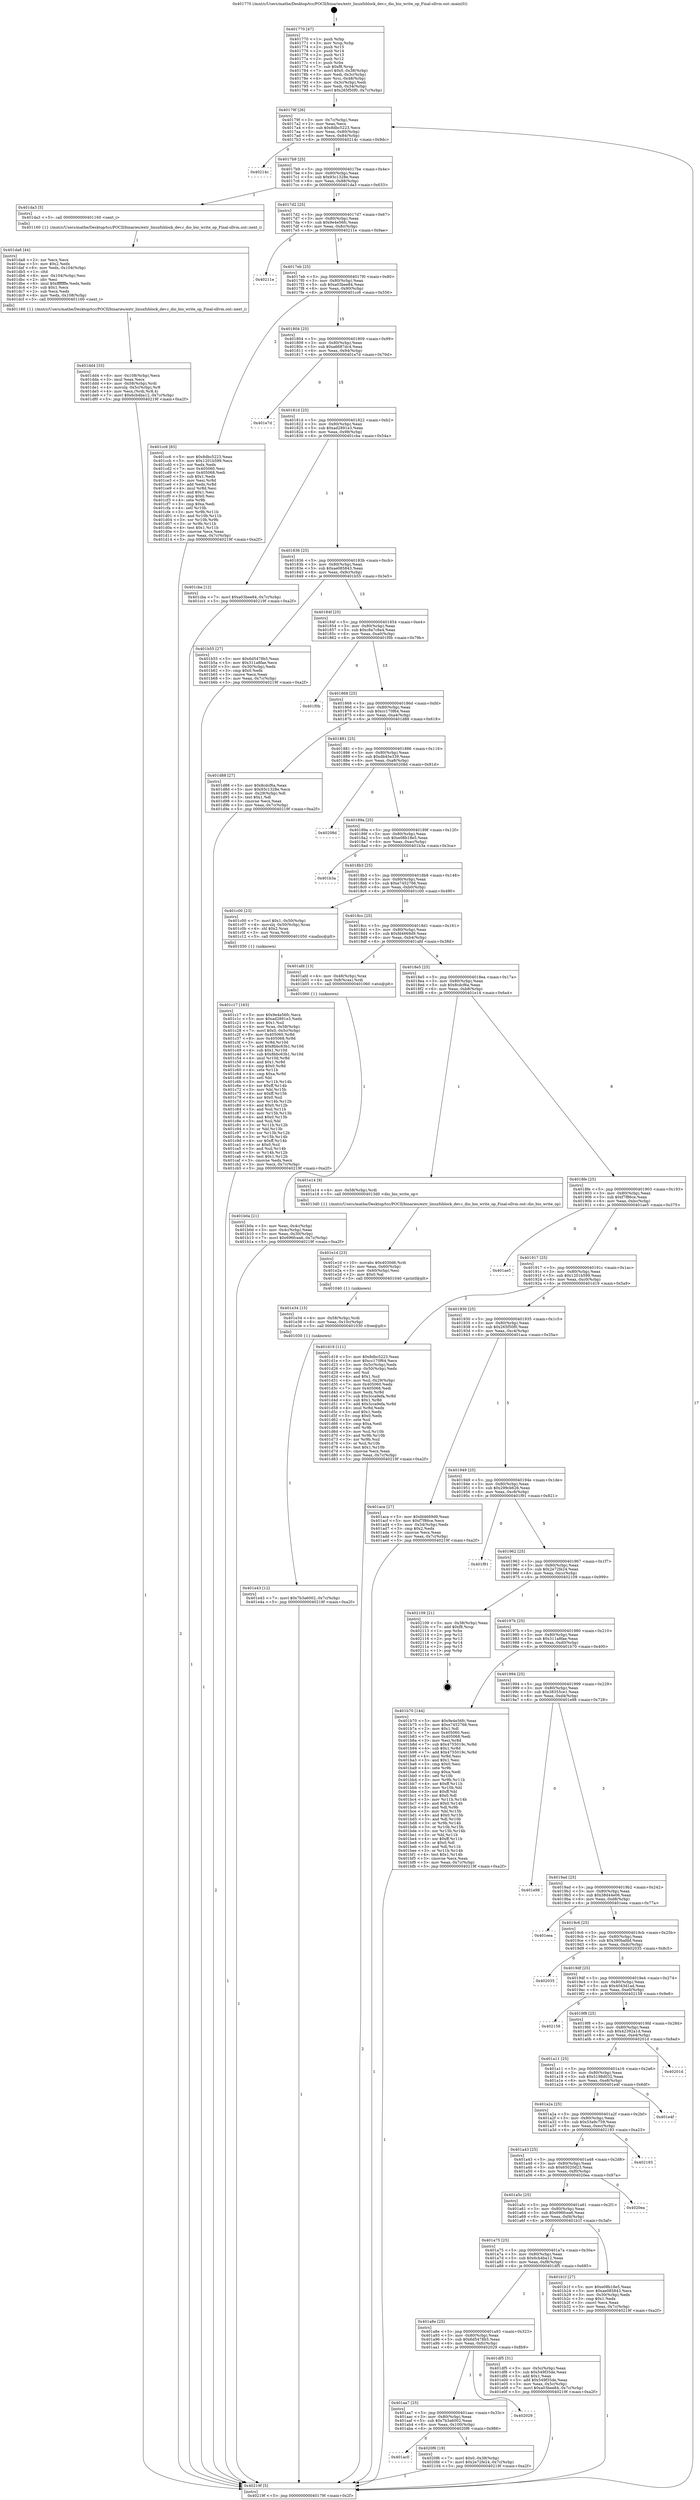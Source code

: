 digraph "0x401770" {
  label = "0x401770 (/mnt/c/Users/mathe/Desktop/tcc/POCII/binaries/extr_linuxfsblock_dev.c_dio_bio_write_op_Final-ollvm.out::main(0))"
  labelloc = "t"
  node[shape=record]

  Entry [label="",width=0.3,height=0.3,shape=circle,fillcolor=black,style=filled]
  "0x40179f" [label="{
     0x40179f [26]\l
     | [instrs]\l
     &nbsp;&nbsp;0x40179f \<+3\>: mov -0x7c(%rbp),%eax\l
     &nbsp;&nbsp;0x4017a2 \<+2\>: mov %eax,%ecx\l
     &nbsp;&nbsp;0x4017a4 \<+6\>: sub $0x8dbc5223,%ecx\l
     &nbsp;&nbsp;0x4017aa \<+3\>: mov %eax,-0x80(%rbp)\l
     &nbsp;&nbsp;0x4017ad \<+6\>: mov %ecx,-0x84(%rbp)\l
     &nbsp;&nbsp;0x4017b3 \<+6\>: je 000000000040214c \<main+0x9dc\>\l
  }"]
  "0x40214c" [label="{
     0x40214c\l
  }", style=dashed]
  "0x4017b9" [label="{
     0x4017b9 [25]\l
     | [instrs]\l
     &nbsp;&nbsp;0x4017b9 \<+5\>: jmp 00000000004017be \<main+0x4e\>\l
     &nbsp;&nbsp;0x4017be \<+3\>: mov -0x80(%rbp),%eax\l
     &nbsp;&nbsp;0x4017c1 \<+5\>: sub $0x93c1328e,%eax\l
     &nbsp;&nbsp;0x4017c6 \<+6\>: mov %eax,-0x88(%rbp)\l
     &nbsp;&nbsp;0x4017cc \<+6\>: je 0000000000401da3 \<main+0x633\>\l
  }"]
  Exit [label="",width=0.3,height=0.3,shape=circle,fillcolor=black,style=filled,peripheries=2]
  "0x401da3" [label="{
     0x401da3 [5]\l
     | [instrs]\l
     &nbsp;&nbsp;0x401da3 \<+5\>: call 0000000000401160 \<next_i\>\l
     | [calls]\l
     &nbsp;&nbsp;0x401160 \{1\} (/mnt/c/Users/mathe/Desktop/tcc/POCII/binaries/extr_linuxfsblock_dev.c_dio_bio_write_op_Final-ollvm.out::next_i)\l
  }"]
  "0x4017d2" [label="{
     0x4017d2 [25]\l
     | [instrs]\l
     &nbsp;&nbsp;0x4017d2 \<+5\>: jmp 00000000004017d7 \<main+0x67\>\l
     &nbsp;&nbsp;0x4017d7 \<+3\>: mov -0x80(%rbp),%eax\l
     &nbsp;&nbsp;0x4017da \<+5\>: sub $0x9e4e56fc,%eax\l
     &nbsp;&nbsp;0x4017df \<+6\>: mov %eax,-0x8c(%rbp)\l
     &nbsp;&nbsp;0x4017e5 \<+6\>: je 000000000040211e \<main+0x9ae\>\l
  }"]
  "0x401ac0" [label="{
     0x401ac0\l
  }", style=dashed]
  "0x40211e" [label="{
     0x40211e\l
  }", style=dashed]
  "0x4017eb" [label="{
     0x4017eb [25]\l
     | [instrs]\l
     &nbsp;&nbsp;0x4017eb \<+5\>: jmp 00000000004017f0 \<main+0x80\>\l
     &nbsp;&nbsp;0x4017f0 \<+3\>: mov -0x80(%rbp),%eax\l
     &nbsp;&nbsp;0x4017f3 \<+5\>: sub $0xa03bee84,%eax\l
     &nbsp;&nbsp;0x4017f8 \<+6\>: mov %eax,-0x90(%rbp)\l
     &nbsp;&nbsp;0x4017fe \<+6\>: je 0000000000401cc6 \<main+0x556\>\l
  }"]
  "0x4020f6" [label="{
     0x4020f6 [19]\l
     | [instrs]\l
     &nbsp;&nbsp;0x4020f6 \<+7\>: movl $0x0,-0x38(%rbp)\l
     &nbsp;&nbsp;0x4020fd \<+7\>: movl $0x2e72fe24,-0x7c(%rbp)\l
     &nbsp;&nbsp;0x402104 \<+5\>: jmp 000000000040219f \<main+0xa2f\>\l
  }"]
  "0x401cc6" [label="{
     0x401cc6 [83]\l
     | [instrs]\l
     &nbsp;&nbsp;0x401cc6 \<+5\>: mov $0x8dbc5223,%eax\l
     &nbsp;&nbsp;0x401ccb \<+5\>: mov $0x1201b599,%ecx\l
     &nbsp;&nbsp;0x401cd0 \<+2\>: xor %edx,%edx\l
     &nbsp;&nbsp;0x401cd2 \<+7\>: mov 0x405060,%esi\l
     &nbsp;&nbsp;0x401cd9 \<+7\>: mov 0x405068,%edi\l
     &nbsp;&nbsp;0x401ce0 \<+3\>: sub $0x1,%edx\l
     &nbsp;&nbsp;0x401ce3 \<+3\>: mov %esi,%r8d\l
     &nbsp;&nbsp;0x401ce6 \<+3\>: add %edx,%r8d\l
     &nbsp;&nbsp;0x401ce9 \<+4\>: imul %r8d,%esi\l
     &nbsp;&nbsp;0x401ced \<+3\>: and $0x1,%esi\l
     &nbsp;&nbsp;0x401cf0 \<+3\>: cmp $0x0,%esi\l
     &nbsp;&nbsp;0x401cf3 \<+4\>: sete %r9b\l
     &nbsp;&nbsp;0x401cf7 \<+3\>: cmp $0xa,%edi\l
     &nbsp;&nbsp;0x401cfa \<+4\>: setl %r10b\l
     &nbsp;&nbsp;0x401cfe \<+3\>: mov %r9b,%r11b\l
     &nbsp;&nbsp;0x401d01 \<+3\>: and %r10b,%r11b\l
     &nbsp;&nbsp;0x401d04 \<+3\>: xor %r10b,%r9b\l
     &nbsp;&nbsp;0x401d07 \<+3\>: or %r9b,%r11b\l
     &nbsp;&nbsp;0x401d0a \<+4\>: test $0x1,%r11b\l
     &nbsp;&nbsp;0x401d0e \<+3\>: cmovne %ecx,%eax\l
     &nbsp;&nbsp;0x401d11 \<+3\>: mov %eax,-0x7c(%rbp)\l
     &nbsp;&nbsp;0x401d14 \<+5\>: jmp 000000000040219f \<main+0xa2f\>\l
  }"]
  "0x401804" [label="{
     0x401804 [25]\l
     | [instrs]\l
     &nbsp;&nbsp;0x401804 \<+5\>: jmp 0000000000401809 \<main+0x99\>\l
     &nbsp;&nbsp;0x401809 \<+3\>: mov -0x80(%rbp),%eax\l
     &nbsp;&nbsp;0x40180c \<+5\>: sub $0xa6687dc4,%eax\l
     &nbsp;&nbsp;0x401811 \<+6\>: mov %eax,-0x94(%rbp)\l
     &nbsp;&nbsp;0x401817 \<+6\>: je 0000000000401e7d \<main+0x70d\>\l
  }"]
  "0x401aa7" [label="{
     0x401aa7 [25]\l
     | [instrs]\l
     &nbsp;&nbsp;0x401aa7 \<+5\>: jmp 0000000000401aac \<main+0x33c\>\l
     &nbsp;&nbsp;0x401aac \<+3\>: mov -0x80(%rbp),%eax\l
     &nbsp;&nbsp;0x401aaf \<+5\>: sub $0x7b3a6002,%eax\l
     &nbsp;&nbsp;0x401ab4 \<+6\>: mov %eax,-0x100(%rbp)\l
     &nbsp;&nbsp;0x401aba \<+6\>: je 00000000004020f6 \<main+0x986\>\l
  }"]
  "0x401e7d" [label="{
     0x401e7d\l
  }", style=dashed]
  "0x40181d" [label="{
     0x40181d [25]\l
     | [instrs]\l
     &nbsp;&nbsp;0x40181d \<+5\>: jmp 0000000000401822 \<main+0xb2\>\l
     &nbsp;&nbsp;0x401822 \<+3\>: mov -0x80(%rbp),%eax\l
     &nbsp;&nbsp;0x401825 \<+5\>: sub $0xad2891e3,%eax\l
     &nbsp;&nbsp;0x40182a \<+6\>: mov %eax,-0x98(%rbp)\l
     &nbsp;&nbsp;0x401830 \<+6\>: je 0000000000401cba \<main+0x54a\>\l
  }"]
  "0x402029" [label="{
     0x402029\l
  }", style=dashed]
  "0x401cba" [label="{
     0x401cba [12]\l
     | [instrs]\l
     &nbsp;&nbsp;0x401cba \<+7\>: movl $0xa03bee84,-0x7c(%rbp)\l
     &nbsp;&nbsp;0x401cc1 \<+5\>: jmp 000000000040219f \<main+0xa2f\>\l
  }"]
  "0x401836" [label="{
     0x401836 [25]\l
     | [instrs]\l
     &nbsp;&nbsp;0x401836 \<+5\>: jmp 000000000040183b \<main+0xcb\>\l
     &nbsp;&nbsp;0x40183b \<+3\>: mov -0x80(%rbp),%eax\l
     &nbsp;&nbsp;0x40183e \<+5\>: sub $0xae085843,%eax\l
     &nbsp;&nbsp;0x401843 \<+6\>: mov %eax,-0x9c(%rbp)\l
     &nbsp;&nbsp;0x401849 \<+6\>: je 0000000000401b55 \<main+0x3e5\>\l
  }"]
  "0x401e43" [label="{
     0x401e43 [12]\l
     | [instrs]\l
     &nbsp;&nbsp;0x401e43 \<+7\>: movl $0x7b3a6002,-0x7c(%rbp)\l
     &nbsp;&nbsp;0x401e4a \<+5\>: jmp 000000000040219f \<main+0xa2f\>\l
  }"]
  "0x401b55" [label="{
     0x401b55 [27]\l
     | [instrs]\l
     &nbsp;&nbsp;0x401b55 \<+5\>: mov $0x6d5478b5,%eax\l
     &nbsp;&nbsp;0x401b5a \<+5\>: mov $0x311a8fae,%ecx\l
     &nbsp;&nbsp;0x401b5f \<+3\>: mov -0x30(%rbp),%edx\l
     &nbsp;&nbsp;0x401b62 \<+3\>: cmp $0x0,%edx\l
     &nbsp;&nbsp;0x401b65 \<+3\>: cmove %ecx,%eax\l
     &nbsp;&nbsp;0x401b68 \<+3\>: mov %eax,-0x7c(%rbp)\l
     &nbsp;&nbsp;0x401b6b \<+5\>: jmp 000000000040219f \<main+0xa2f\>\l
  }"]
  "0x40184f" [label="{
     0x40184f [25]\l
     | [instrs]\l
     &nbsp;&nbsp;0x40184f \<+5\>: jmp 0000000000401854 \<main+0xe4\>\l
     &nbsp;&nbsp;0x401854 \<+3\>: mov -0x80(%rbp),%eax\l
     &nbsp;&nbsp;0x401857 \<+5\>: sub $0xc8a7c8a4,%eax\l
     &nbsp;&nbsp;0x40185c \<+6\>: mov %eax,-0xa0(%rbp)\l
     &nbsp;&nbsp;0x401862 \<+6\>: je 0000000000401f0b \<main+0x79b\>\l
  }"]
  "0x401e34" [label="{
     0x401e34 [15]\l
     | [instrs]\l
     &nbsp;&nbsp;0x401e34 \<+4\>: mov -0x58(%rbp),%rdi\l
     &nbsp;&nbsp;0x401e38 \<+6\>: mov %eax,-0x10c(%rbp)\l
     &nbsp;&nbsp;0x401e3e \<+5\>: call 0000000000401030 \<free@plt\>\l
     | [calls]\l
     &nbsp;&nbsp;0x401030 \{1\} (unknown)\l
  }"]
  "0x401f0b" [label="{
     0x401f0b\l
  }", style=dashed]
  "0x401868" [label="{
     0x401868 [25]\l
     | [instrs]\l
     &nbsp;&nbsp;0x401868 \<+5\>: jmp 000000000040186d \<main+0xfd\>\l
     &nbsp;&nbsp;0x40186d \<+3\>: mov -0x80(%rbp),%eax\l
     &nbsp;&nbsp;0x401870 \<+5\>: sub $0xcc170f64,%eax\l
     &nbsp;&nbsp;0x401875 \<+6\>: mov %eax,-0xa4(%rbp)\l
     &nbsp;&nbsp;0x40187b \<+6\>: je 0000000000401d88 \<main+0x618\>\l
  }"]
  "0x401e1d" [label="{
     0x401e1d [23]\l
     | [instrs]\l
     &nbsp;&nbsp;0x401e1d \<+10\>: movabs $0x4030d6,%rdi\l
     &nbsp;&nbsp;0x401e27 \<+3\>: mov %eax,-0x60(%rbp)\l
     &nbsp;&nbsp;0x401e2a \<+3\>: mov -0x60(%rbp),%esi\l
     &nbsp;&nbsp;0x401e2d \<+2\>: mov $0x0,%al\l
     &nbsp;&nbsp;0x401e2f \<+5\>: call 0000000000401040 \<printf@plt\>\l
     | [calls]\l
     &nbsp;&nbsp;0x401040 \{1\} (unknown)\l
  }"]
  "0x401d88" [label="{
     0x401d88 [27]\l
     | [instrs]\l
     &nbsp;&nbsp;0x401d88 \<+5\>: mov $0x8cdcf6a,%eax\l
     &nbsp;&nbsp;0x401d8d \<+5\>: mov $0x93c1328e,%ecx\l
     &nbsp;&nbsp;0x401d92 \<+3\>: mov -0x29(%rbp),%dl\l
     &nbsp;&nbsp;0x401d95 \<+3\>: test $0x1,%dl\l
     &nbsp;&nbsp;0x401d98 \<+3\>: cmovne %ecx,%eax\l
     &nbsp;&nbsp;0x401d9b \<+3\>: mov %eax,-0x7c(%rbp)\l
     &nbsp;&nbsp;0x401d9e \<+5\>: jmp 000000000040219f \<main+0xa2f\>\l
  }"]
  "0x401881" [label="{
     0x401881 [25]\l
     | [instrs]\l
     &nbsp;&nbsp;0x401881 \<+5\>: jmp 0000000000401886 \<main+0x116\>\l
     &nbsp;&nbsp;0x401886 \<+3\>: mov -0x80(%rbp),%eax\l
     &nbsp;&nbsp;0x401889 \<+5\>: sub $0xdb45e339,%eax\l
     &nbsp;&nbsp;0x40188e \<+6\>: mov %eax,-0xa8(%rbp)\l
     &nbsp;&nbsp;0x401894 \<+6\>: je 000000000040208d \<main+0x91d\>\l
  }"]
  "0x401a8e" [label="{
     0x401a8e [25]\l
     | [instrs]\l
     &nbsp;&nbsp;0x401a8e \<+5\>: jmp 0000000000401a93 \<main+0x323\>\l
     &nbsp;&nbsp;0x401a93 \<+3\>: mov -0x80(%rbp),%eax\l
     &nbsp;&nbsp;0x401a96 \<+5\>: sub $0x6d5478b5,%eax\l
     &nbsp;&nbsp;0x401a9b \<+6\>: mov %eax,-0xfc(%rbp)\l
     &nbsp;&nbsp;0x401aa1 \<+6\>: je 0000000000402029 \<main+0x8b9\>\l
  }"]
  "0x40208d" [label="{
     0x40208d\l
  }", style=dashed]
  "0x40189a" [label="{
     0x40189a [25]\l
     | [instrs]\l
     &nbsp;&nbsp;0x40189a \<+5\>: jmp 000000000040189f \<main+0x12f\>\l
     &nbsp;&nbsp;0x40189f \<+3\>: mov -0x80(%rbp),%eax\l
     &nbsp;&nbsp;0x4018a2 \<+5\>: sub $0xe08b18e5,%eax\l
     &nbsp;&nbsp;0x4018a7 \<+6\>: mov %eax,-0xac(%rbp)\l
     &nbsp;&nbsp;0x4018ad \<+6\>: je 0000000000401b3a \<main+0x3ca\>\l
  }"]
  "0x401df5" [label="{
     0x401df5 [31]\l
     | [instrs]\l
     &nbsp;&nbsp;0x401df5 \<+3\>: mov -0x5c(%rbp),%eax\l
     &nbsp;&nbsp;0x401df8 \<+5\>: sub $0x549f35de,%eax\l
     &nbsp;&nbsp;0x401dfd \<+3\>: add $0x1,%eax\l
     &nbsp;&nbsp;0x401e00 \<+5\>: add $0x549f35de,%eax\l
     &nbsp;&nbsp;0x401e05 \<+3\>: mov %eax,-0x5c(%rbp)\l
     &nbsp;&nbsp;0x401e08 \<+7\>: movl $0xa03bee84,-0x7c(%rbp)\l
     &nbsp;&nbsp;0x401e0f \<+5\>: jmp 000000000040219f \<main+0xa2f\>\l
  }"]
  "0x401b3a" [label="{
     0x401b3a\l
  }", style=dashed]
  "0x4018b3" [label="{
     0x4018b3 [25]\l
     | [instrs]\l
     &nbsp;&nbsp;0x4018b3 \<+5\>: jmp 00000000004018b8 \<main+0x148\>\l
     &nbsp;&nbsp;0x4018b8 \<+3\>: mov -0x80(%rbp),%eax\l
     &nbsp;&nbsp;0x4018bb \<+5\>: sub $0xe7452766,%eax\l
     &nbsp;&nbsp;0x4018c0 \<+6\>: mov %eax,-0xb0(%rbp)\l
     &nbsp;&nbsp;0x4018c6 \<+6\>: je 0000000000401c00 \<main+0x490\>\l
  }"]
  "0x401dd4" [label="{
     0x401dd4 [33]\l
     | [instrs]\l
     &nbsp;&nbsp;0x401dd4 \<+6\>: mov -0x108(%rbp),%ecx\l
     &nbsp;&nbsp;0x401dda \<+3\>: imul %eax,%ecx\l
     &nbsp;&nbsp;0x401ddd \<+4\>: mov -0x58(%rbp),%rdi\l
     &nbsp;&nbsp;0x401de1 \<+4\>: movslq -0x5c(%rbp),%r8\l
     &nbsp;&nbsp;0x401de5 \<+4\>: mov %ecx,(%rdi,%r8,4)\l
     &nbsp;&nbsp;0x401de9 \<+7\>: movl $0x6cb4ba12,-0x7c(%rbp)\l
     &nbsp;&nbsp;0x401df0 \<+5\>: jmp 000000000040219f \<main+0xa2f\>\l
  }"]
  "0x401c00" [label="{
     0x401c00 [23]\l
     | [instrs]\l
     &nbsp;&nbsp;0x401c00 \<+7\>: movl $0x1,-0x50(%rbp)\l
     &nbsp;&nbsp;0x401c07 \<+4\>: movslq -0x50(%rbp),%rax\l
     &nbsp;&nbsp;0x401c0b \<+4\>: shl $0x2,%rax\l
     &nbsp;&nbsp;0x401c0f \<+3\>: mov %rax,%rdi\l
     &nbsp;&nbsp;0x401c12 \<+5\>: call 0000000000401050 \<malloc@plt\>\l
     | [calls]\l
     &nbsp;&nbsp;0x401050 \{1\} (unknown)\l
  }"]
  "0x4018cc" [label="{
     0x4018cc [25]\l
     | [instrs]\l
     &nbsp;&nbsp;0x4018cc \<+5\>: jmp 00000000004018d1 \<main+0x161\>\l
     &nbsp;&nbsp;0x4018d1 \<+3\>: mov -0x80(%rbp),%eax\l
     &nbsp;&nbsp;0x4018d4 \<+5\>: sub $0xfd4669d9,%eax\l
     &nbsp;&nbsp;0x4018d9 \<+6\>: mov %eax,-0xb4(%rbp)\l
     &nbsp;&nbsp;0x4018df \<+6\>: je 0000000000401afd \<main+0x38d\>\l
  }"]
  "0x401da8" [label="{
     0x401da8 [44]\l
     | [instrs]\l
     &nbsp;&nbsp;0x401da8 \<+2\>: xor %ecx,%ecx\l
     &nbsp;&nbsp;0x401daa \<+5\>: mov $0x2,%edx\l
     &nbsp;&nbsp;0x401daf \<+6\>: mov %edx,-0x104(%rbp)\l
     &nbsp;&nbsp;0x401db5 \<+1\>: cltd\l
     &nbsp;&nbsp;0x401db6 \<+6\>: mov -0x104(%rbp),%esi\l
     &nbsp;&nbsp;0x401dbc \<+2\>: idiv %esi\l
     &nbsp;&nbsp;0x401dbe \<+6\>: imul $0xfffffffe,%edx,%edx\l
     &nbsp;&nbsp;0x401dc4 \<+3\>: sub $0x1,%ecx\l
     &nbsp;&nbsp;0x401dc7 \<+2\>: sub %ecx,%edx\l
     &nbsp;&nbsp;0x401dc9 \<+6\>: mov %edx,-0x108(%rbp)\l
     &nbsp;&nbsp;0x401dcf \<+5\>: call 0000000000401160 \<next_i\>\l
     | [calls]\l
     &nbsp;&nbsp;0x401160 \{1\} (/mnt/c/Users/mathe/Desktop/tcc/POCII/binaries/extr_linuxfsblock_dev.c_dio_bio_write_op_Final-ollvm.out::next_i)\l
  }"]
  "0x401afd" [label="{
     0x401afd [13]\l
     | [instrs]\l
     &nbsp;&nbsp;0x401afd \<+4\>: mov -0x48(%rbp),%rax\l
     &nbsp;&nbsp;0x401b01 \<+4\>: mov 0x8(%rax),%rdi\l
     &nbsp;&nbsp;0x401b05 \<+5\>: call 0000000000401060 \<atoi@plt\>\l
     | [calls]\l
     &nbsp;&nbsp;0x401060 \{1\} (unknown)\l
  }"]
  "0x4018e5" [label="{
     0x4018e5 [25]\l
     | [instrs]\l
     &nbsp;&nbsp;0x4018e5 \<+5\>: jmp 00000000004018ea \<main+0x17a\>\l
     &nbsp;&nbsp;0x4018ea \<+3\>: mov -0x80(%rbp),%eax\l
     &nbsp;&nbsp;0x4018ed \<+5\>: sub $0x8cdcf6a,%eax\l
     &nbsp;&nbsp;0x4018f2 \<+6\>: mov %eax,-0xb8(%rbp)\l
     &nbsp;&nbsp;0x4018f8 \<+6\>: je 0000000000401e14 \<main+0x6a4\>\l
  }"]
  "0x401c17" [label="{
     0x401c17 [163]\l
     | [instrs]\l
     &nbsp;&nbsp;0x401c17 \<+5\>: mov $0x9e4e56fc,%ecx\l
     &nbsp;&nbsp;0x401c1c \<+5\>: mov $0xad2891e3,%edx\l
     &nbsp;&nbsp;0x401c21 \<+3\>: mov $0x1,%sil\l
     &nbsp;&nbsp;0x401c24 \<+4\>: mov %rax,-0x58(%rbp)\l
     &nbsp;&nbsp;0x401c28 \<+7\>: movl $0x0,-0x5c(%rbp)\l
     &nbsp;&nbsp;0x401c2f \<+8\>: mov 0x405060,%r8d\l
     &nbsp;&nbsp;0x401c37 \<+8\>: mov 0x405068,%r9d\l
     &nbsp;&nbsp;0x401c3f \<+3\>: mov %r8d,%r10d\l
     &nbsp;&nbsp;0x401c42 \<+7\>: add $0x8bbc63b1,%r10d\l
     &nbsp;&nbsp;0x401c49 \<+4\>: sub $0x1,%r10d\l
     &nbsp;&nbsp;0x401c4d \<+7\>: sub $0x8bbc63b1,%r10d\l
     &nbsp;&nbsp;0x401c54 \<+4\>: imul %r10d,%r8d\l
     &nbsp;&nbsp;0x401c58 \<+4\>: and $0x1,%r8d\l
     &nbsp;&nbsp;0x401c5c \<+4\>: cmp $0x0,%r8d\l
     &nbsp;&nbsp;0x401c60 \<+4\>: sete %r11b\l
     &nbsp;&nbsp;0x401c64 \<+4\>: cmp $0xa,%r9d\l
     &nbsp;&nbsp;0x401c68 \<+3\>: setl %bl\l
     &nbsp;&nbsp;0x401c6b \<+3\>: mov %r11b,%r14b\l
     &nbsp;&nbsp;0x401c6e \<+4\>: xor $0xff,%r14b\l
     &nbsp;&nbsp;0x401c72 \<+3\>: mov %bl,%r15b\l
     &nbsp;&nbsp;0x401c75 \<+4\>: xor $0xff,%r15b\l
     &nbsp;&nbsp;0x401c79 \<+4\>: xor $0x0,%sil\l
     &nbsp;&nbsp;0x401c7d \<+3\>: mov %r14b,%r12b\l
     &nbsp;&nbsp;0x401c80 \<+4\>: and $0x0,%r12b\l
     &nbsp;&nbsp;0x401c84 \<+3\>: and %sil,%r11b\l
     &nbsp;&nbsp;0x401c87 \<+3\>: mov %r15b,%r13b\l
     &nbsp;&nbsp;0x401c8a \<+4\>: and $0x0,%r13b\l
     &nbsp;&nbsp;0x401c8e \<+3\>: and %sil,%bl\l
     &nbsp;&nbsp;0x401c91 \<+3\>: or %r11b,%r12b\l
     &nbsp;&nbsp;0x401c94 \<+3\>: or %bl,%r13b\l
     &nbsp;&nbsp;0x401c97 \<+3\>: xor %r13b,%r12b\l
     &nbsp;&nbsp;0x401c9a \<+3\>: or %r15b,%r14b\l
     &nbsp;&nbsp;0x401c9d \<+4\>: xor $0xff,%r14b\l
     &nbsp;&nbsp;0x401ca1 \<+4\>: or $0x0,%sil\l
     &nbsp;&nbsp;0x401ca5 \<+3\>: and %sil,%r14b\l
     &nbsp;&nbsp;0x401ca8 \<+3\>: or %r14b,%r12b\l
     &nbsp;&nbsp;0x401cab \<+4\>: test $0x1,%r12b\l
     &nbsp;&nbsp;0x401caf \<+3\>: cmovne %edx,%ecx\l
     &nbsp;&nbsp;0x401cb2 \<+3\>: mov %ecx,-0x7c(%rbp)\l
     &nbsp;&nbsp;0x401cb5 \<+5\>: jmp 000000000040219f \<main+0xa2f\>\l
  }"]
  "0x401e14" [label="{
     0x401e14 [9]\l
     | [instrs]\l
     &nbsp;&nbsp;0x401e14 \<+4\>: mov -0x58(%rbp),%rdi\l
     &nbsp;&nbsp;0x401e18 \<+5\>: call 00000000004013d0 \<dio_bio_write_op\>\l
     | [calls]\l
     &nbsp;&nbsp;0x4013d0 \{1\} (/mnt/c/Users/mathe/Desktop/tcc/POCII/binaries/extr_linuxfsblock_dev.c_dio_bio_write_op_Final-ollvm.out::dio_bio_write_op)\l
  }"]
  "0x4018fe" [label="{
     0x4018fe [25]\l
     | [instrs]\l
     &nbsp;&nbsp;0x4018fe \<+5\>: jmp 0000000000401903 \<main+0x193\>\l
     &nbsp;&nbsp;0x401903 \<+3\>: mov -0x80(%rbp),%eax\l
     &nbsp;&nbsp;0x401906 \<+5\>: sub $0xf7f86ce,%eax\l
     &nbsp;&nbsp;0x40190b \<+6\>: mov %eax,-0xbc(%rbp)\l
     &nbsp;&nbsp;0x401911 \<+6\>: je 0000000000401ae5 \<main+0x375\>\l
  }"]
  "0x401a75" [label="{
     0x401a75 [25]\l
     | [instrs]\l
     &nbsp;&nbsp;0x401a75 \<+5\>: jmp 0000000000401a7a \<main+0x30a\>\l
     &nbsp;&nbsp;0x401a7a \<+3\>: mov -0x80(%rbp),%eax\l
     &nbsp;&nbsp;0x401a7d \<+5\>: sub $0x6cb4ba12,%eax\l
     &nbsp;&nbsp;0x401a82 \<+6\>: mov %eax,-0xf8(%rbp)\l
     &nbsp;&nbsp;0x401a88 \<+6\>: je 0000000000401df5 \<main+0x685\>\l
  }"]
  "0x401ae5" [label="{
     0x401ae5\l
  }", style=dashed]
  "0x401917" [label="{
     0x401917 [25]\l
     | [instrs]\l
     &nbsp;&nbsp;0x401917 \<+5\>: jmp 000000000040191c \<main+0x1ac\>\l
     &nbsp;&nbsp;0x40191c \<+3\>: mov -0x80(%rbp),%eax\l
     &nbsp;&nbsp;0x40191f \<+5\>: sub $0x1201b599,%eax\l
     &nbsp;&nbsp;0x401924 \<+6\>: mov %eax,-0xc0(%rbp)\l
     &nbsp;&nbsp;0x40192a \<+6\>: je 0000000000401d19 \<main+0x5a9\>\l
  }"]
  "0x401b1f" [label="{
     0x401b1f [27]\l
     | [instrs]\l
     &nbsp;&nbsp;0x401b1f \<+5\>: mov $0xe08b18e5,%eax\l
     &nbsp;&nbsp;0x401b24 \<+5\>: mov $0xae085843,%ecx\l
     &nbsp;&nbsp;0x401b29 \<+3\>: mov -0x30(%rbp),%edx\l
     &nbsp;&nbsp;0x401b2c \<+3\>: cmp $0x1,%edx\l
     &nbsp;&nbsp;0x401b2f \<+3\>: cmovl %ecx,%eax\l
     &nbsp;&nbsp;0x401b32 \<+3\>: mov %eax,-0x7c(%rbp)\l
     &nbsp;&nbsp;0x401b35 \<+5\>: jmp 000000000040219f \<main+0xa2f\>\l
  }"]
  "0x401d19" [label="{
     0x401d19 [111]\l
     | [instrs]\l
     &nbsp;&nbsp;0x401d19 \<+5\>: mov $0x8dbc5223,%eax\l
     &nbsp;&nbsp;0x401d1e \<+5\>: mov $0xcc170f64,%ecx\l
     &nbsp;&nbsp;0x401d23 \<+3\>: mov -0x5c(%rbp),%edx\l
     &nbsp;&nbsp;0x401d26 \<+3\>: cmp -0x50(%rbp),%edx\l
     &nbsp;&nbsp;0x401d29 \<+4\>: setl %sil\l
     &nbsp;&nbsp;0x401d2d \<+4\>: and $0x1,%sil\l
     &nbsp;&nbsp;0x401d31 \<+4\>: mov %sil,-0x29(%rbp)\l
     &nbsp;&nbsp;0x401d35 \<+7\>: mov 0x405060,%edx\l
     &nbsp;&nbsp;0x401d3c \<+7\>: mov 0x405068,%edi\l
     &nbsp;&nbsp;0x401d43 \<+3\>: mov %edx,%r8d\l
     &nbsp;&nbsp;0x401d46 \<+7\>: sub $0x3cca9efa,%r8d\l
     &nbsp;&nbsp;0x401d4d \<+4\>: sub $0x1,%r8d\l
     &nbsp;&nbsp;0x401d51 \<+7\>: add $0x3cca9efa,%r8d\l
     &nbsp;&nbsp;0x401d58 \<+4\>: imul %r8d,%edx\l
     &nbsp;&nbsp;0x401d5c \<+3\>: and $0x1,%edx\l
     &nbsp;&nbsp;0x401d5f \<+3\>: cmp $0x0,%edx\l
     &nbsp;&nbsp;0x401d62 \<+4\>: sete %sil\l
     &nbsp;&nbsp;0x401d66 \<+3\>: cmp $0xa,%edi\l
     &nbsp;&nbsp;0x401d69 \<+4\>: setl %r9b\l
     &nbsp;&nbsp;0x401d6d \<+3\>: mov %sil,%r10b\l
     &nbsp;&nbsp;0x401d70 \<+3\>: and %r9b,%r10b\l
     &nbsp;&nbsp;0x401d73 \<+3\>: xor %r9b,%sil\l
     &nbsp;&nbsp;0x401d76 \<+3\>: or %sil,%r10b\l
     &nbsp;&nbsp;0x401d79 \<+4\>: test $0x1,%r10b\l
     &nbsp;&nbsp;0x401d7d \<+3\>: cmovne %ecx,%eax\l
     &nbsp;&nbsp;0x401d80 \<+3\>: mov %eax,-0x7c(%rbp)\l
     &nbsp;&nbsp;0x401d83 \<+5\>: jmp 000000000040219f \<main+0xa2f\>\l
  }"]
  "0x401930" [label="{
     0x401930 [25]\l
     | [instrs]\l
     &nbsp;&nbsp;0x401930 \<+5\>: jmp 0000000000401935 \<main+0x1c5\>\l
     &nbsp;&nbsp;0x401935 \<+3\>: mov -0x80(%rbp),%eax\l
     &nbsp;&nbsp;0x401938 \<+5\>: sub $0x265f50f0,%eax\l
     &nbsp;&nbsp;0x40193d \<+6\>: mov %eax,-0xc4(%rbp)\l
     &nbsp;&nbsp;0x401943 \<+6\>: je 0000000000401aca \<main+0x35a\>\l
  }"]
  "0x401a5c" [label="{
     0x401a5c [25]\l
     | [instrs]\l
     &nbsp;&nbsp;0x401a5c \<+5\>: jmp 0000000000401a61 \<main+0x2f1\>\l
     &nbsp;&nbsp;0x401a61 \<+3\>: mov -0x80(%rbp),%eax\l
     &nbsp;&nbsp;0x401a64 \<+5\>: sub $0x696fcea6,%eax\l
     &nbsp;&nbsp;0x401a69 \<+6\>: mov %eax,-0xf4(%rbp)\l
     &nbsp;&nbsp;0x401a6f \<+6\>: je 0000000000401b1f \<main+0x3af\>\l
  }"]
  "0x401aca" [label="{
     0x401aca [27]\l
     | [instrs]\l
     &nbsp;&nbsp;0x401aca \<+5\>: mov $0xfd4669d9,%eax\l
     &nbsp;&nbsp;0x401acf \<+5\>: mov $0xf7f86ce,%ecx\l
     &nbsp;&nbsp;0x401ad4 \<+3\>: mov -0x34(%rbp),%edx\l
     &nbsp;&nbsp;0x401ad7 \<+3\>: cmp $0x2,%edx\l
     &nbsp;&nbsp;0x401ada \<+3\>: cmovne %ecx,%eax\l
     &nbsp;&nbsp;0x401add \<+3\>: mov %eax,-0x7c(%rbp)\l
     &nbsp;&nbsp;0x401ae0 \<+5\>: jmp 000000000040219f \<main+0xa2f\>\l
  }"]
  "0x401949" [label="{
     0x401949 [25]\l
     | [instrs]\l
     &nbsp;&nbsp;0x401949 \<+5\>: jmp 000000000040194e \<main+0x1de\>\l
     &nbsp;&nbsp;0x40194e \<+3\>: mov -0x80(%rbp),%eax\l
     &nbsp;&nbsp;0x401951 \<+5\>: sub $0x299cb626,%eax\l
     &nbsp;&nbsp;0x401956 \<+6\>: mov %eax,-0xc8(%rbp)\l
     &nbsp;&nbsp;0x40195c \<+6\>: je 0000000000401f91 \<main+0x821\>\l
  }"]
  "0x40219f" [label="{
     0x40219f [5]\l
     | [instrs]\l
     &nbsp;&nbsp;0x40219f \<+5\>: jmp 000000000040179f \<main+0x2f\>\l
  }"]
  "0x401770" [label="{
     0x401770 [47]\l
     | [instrs]\l
     &nbsp;&nbsp;0x401770 \<+1\>: push %rbp\l
     &nbsp;&nbsp;0x401771 \<+3\>: mov %rsp,%rbp\l
     &nbsp;&nbsp;0x401774 \<+2\>: push %r15\l
     &nbsp;&nbsp;0x401776 \<+2\>: push %r14\l
     &nbsp;&nbsp;0x401778 \<+2\>: push %r13\l
     &nbsp;&nbsp;0x40177a \<+2\>: push %r12\l
     &nbsp;&nbsp;0x40177c \<+1\>: push %rbx\l
     &nbsp;&nbsp;0x40177d \<+7\>: sub $0xf8,%rsp\l
     &nbsp;&nbsp;0x401784 \<+7\>: movl $0x0,-0x38(%rbp)\l
     &nbsp;&nbsp;0x40178b \<+3\>: mov %edi,-0x3c(%rbp)\l
     &nbsp;&nbsp;0x40178e \<+4\>: mov %rsi,-0x48(%rbp)\l
     &nbsp;&nbsp;0x401792 \<+3\>: mov -0x3c(%rbp),%edi\l
     &nbsp;&nbsp;0x401795 \<+3\>: mov %edi,-0x34(%rbp)\l
     &nbsp;&nbsp;0x401798 \<+7\>: movl $0x265f50f0,-0x7c(%rbp)\l
  }"]
  "0x401b0a" [label="{
     0x401b0a [21]\l
     | [instrs]\l
     &nbsp;&nbsp;0x401b0a \<+3\>: mov %eax,-0x4c(%rbp)\l
     &nbsp;&nbsp;0x401b0d \<+3\>: mov -0x4c(%rbp),%eax\l
     &nbsp;&nbsp;0x401b10 \<+3\>: mov %eax,-0x30(%rbp)\l
     &nbsp;&nbsp;0x401b13 \<+7\>: movl $0x696fcea6,-0x7c(%rbp)\l
     &nbsp;&nbsp;0x401b1a \<+5\>: jmp 000000000040219f \<main+0xa2f\>\l
  }"]
  "0x4020ea" [label="{
     0x4020ea\l
  }", style=dashed]
  "0x401f91" [label="{
     0x401f91\l
  }", style=dashed]
  "0x401962" [label="{
     0x401962 [25]\l
     | [instrs]\l
     &nbsp;&nbsp;0x401962 \<+5\>: jmp 0000000000401967 \<main+0x1f7\>\l
     &nbsp;&nbsp;0x401967 \<+3\>: mov -0x80(%rbp),%eax\l
     &nbsp;&nbsp;0x40196a \<+5\>: sub $0x2e72fe24,%eax\l
     &nbsp;&nbsp;0x40196f \<+6\>: mov %eax,-0xcc(%rbp)\l
     &nbsp;&nbsp;0x401975 \<+6\>: je 0000000000402109 \<main+0x999\>\l
  }"]
  "0x401a43" [label="{
     0x401a43 [25]\l
     | [instrs]\l
     &nbsp;&nbsp;0x401a43 \<+5\>: jmp 0000000000401a48 \<main+0x2d8\>\l
     &nbsp;&nbsp;0x401a48 \<+3\>: mov -0x80(%rbp),%eax\l
     &nbsp;&nbsp;0x401a4b \<+5\>: sub $0x65020d23,%eax\l
     &nbsp;&nbsp;0x401a50 \<+6\>: mov %eax,-0xf0(%rbp)\l
     &nbsp;&nbsp;0x401a56 \<+6\>: je 00000000004020ea \<main+0x97a\>\l
  }"]
  "0x402109" [label="{
     0x402109 [21]\l
     | [instrs]\l
     &nbsp;&nbsp;0x402109 \<+3\>: mov -0x38(%rbp),%eax\l
     &nbsp;&nbsp;0x40210c \<+7\>: add $0xf8,%rsp\l
     &nbsp;&nbsp;0x402113 \<+1\>: pop %rbx\l
     &nbsp;&nbsp;0x402114 \<+2\>: pop %r12\l
     &nbsp;&nbsp;0x402116 \<+2\>: pop %r13\l
     &nbsp;&nbsp;0x402118 \<+2\>: pop %r14\l
     &nbsp;&nbsp;0x40211a \<+2\>: pop %r15\l
     &nbsp;&nbsp;0x40211c \<+1\>: pop %rbp\l
     &nbsp;&nbsp;0x40211d \<+1\>: ret\l
  }"]
  "0x40197b" [label="{
     0x40197b [25]\l
     | [instrs]\l
     &nbsp;&nbsp;0x40197b \<+5\>: jmp 0000000000401980 \<main+0x210\>\l
     &nbsp;&nbsp;0x401980 \<+3\>: mov -0x80(%rbp),%eax\l
     &nbsp;&nbsp;0x401983 \<+5\>: sub $0x311a8fae,%eax\l
     &nbsp;&nbsp;0x401988 \<+6\>: mov %eax,-0xd0(%rbp)\l
     &nbsp;&nbsp;0x40198e \<+6\>: je 0000000000401b70 \<main+0x400\>\l
  }"]
  "0x402193" [label="{
     0x402193\l
  }", style=dashed]
  "0x401b70" [label="{
     0x401b70 [144]\l
     | [instrs]\l
     &nbsp;&nbsp;0x401b70 \<+5\>: mov $0x9e4e56fc,%eax\l
     &nbsp;&nbsp;0x401b75 \<+5\>: mov $0xe7452766,%ecx\l
     &nbsp;&nbsp;0x401b7a \<+2\>: mov $0x1,%dl\l
     &nbsp;&nbsp;0x401b7c \<+7\>: mov 0x405060,%esi\l
     &nbsp;&nbsp;0x401b83 \<+7\>: mov 0x405068,%edi\l
     &nbsp;&nbsp;0x401b8a \<+3\>: mov %esi,%r8d\l
     &nbsp;&nbsp;0x401b8d \<+7\>: sub $0x4755019c,%r8d\l
     &nbsp;&nbsp;0x401b94 \<+4\>: sub $0x1,%r8d\l
     &nbsp;&nbsp;0x401b98 \<+7\>: add $0x4755019c,%r8d\l
     &nbsp;&nbsp;0x401b9f \<+4\>: imul %r8d,%esi\l
     &nbsp;&nbsp;0x401ba3 \<+3\>: and $0x1,%esi\l
     &nbsp;&nbsp;0x401ba6 \<+3\>: cmp $0x0,%esi\l
     &nbsp;&nbsp;0x401ba9 \<+4\>: sete %r9b\l
     &nbsp;&nbsp;0x401bad \<+3\>: cmp $0xa,%edi\l
     &nbsp;&nbsp;0x401bb0 \<+4\>: setl %r10b\l
     &nbsp;&nbsp;0x401bb4 \<+3\>: mov %r9b,%r11b\l
     &nbsp;&nbsp;0x401bb7 \<+4\>: xor $0xff,%r11b\l
     &nbsp;&nbsp;0x401bbb \<+3\>: mov %r10b,%bl\l
     &nbsp;&nbsp;0x401bbe \<+3\>: xor $0xff,%bl\l
     &nbsp;&nbsp;0x401bc1 \<+3\>: xor $0x0,%dl\l
     &nbsp;&nbsp;0x401bc4 \<+3\>: mov %r11b,%r14b\l
     &nbsp;&nbsp;0x401bc7 \<+4\>: and $0x0,%r14b\l
     &nbsp;&nbsp;0x401bcb \<+3\>: and %dl,%r9b\l
     &nbsp;&nbsp;0x401bce \<+3\>: mov %bl,%r15b\l
     &nbsp;&nbsp;0x401bd1 \<+4\>: and $0x0,%r15b\l
     &nbsp;&nbsp;0x401bd5 \<+3\>: and %dl,%r10b\l
     &nbsp;&nbsp;0x401bd8 \<+3\>: or %r9b,%r14b\l
     &nbsp;&nbsp;0x401bdb \<+3\>: or %r10b,%r15b\l
     &nbsp;&nbsp;0x401bde \<+3\>: xor %r15b,%r14b\l
     &nbsp;&nbsp;0x401be1 \<+3\>: or %bl,%r11b\l
     &nbsp;&nbsp;0x401be4 \<+4\>: xor $0xff,%r11b\l
     &nbsp;&nbsp;0x401be8 \<+3\>: or $0x0,%dl\l
     &nbsp;&nbsp;0x401beb \<+3\>: and %dl,%r11b\l
     &nbsp;&nbsp;0x401bee \<+3\>: or %r11b,%r14b\l
     &nbsp;&nbsp;0x401bf1 \<+4\>: test $0x1,%r14b\l
     &nbsp;&nbsp;0x401bf5 \<+3\>: cmovne %ecx,%eax\l
     &nbsp;&nbsp;0x401bf8 \<+3\>: mov %eax,-0x7c(%rbp)\l
     &nbsp;&nbsp;0x401bfb \<+5\>: jmp 000000000040219f \<main+0xa2f\>\l
  }"]
  "0x401994" [label="{
     0x401994 [25]\l
     | [instrs]\l
     &nbsp;&nbsp;0x401994 \<+5\>: jmp 0000000000401999 \<main+0x229\>\l
     &nbsp;&nbsp;0x401999 \<+3\>: mov -0x80(%rbp),%eax\l
     &nbsp;&nbsp;0x40199c \<+5\>: sub $0x38355ce1,%eax\l
     &nbsp;&nbsp;0x4019a1 \<+6\>: mov %eax,-0xd4(%rbp)\l
     &nbsp;&nbsp;0x4019a7 \<+6\>: je 0000000000401e98 \<main+0x728\>\l
  }"]
  "0x401a2a" [label="{
     0x401a2a [25]\l
     | [instrs]\l
     &nbsp;&nbsp;0x401a2a \<+5\>: jmp 0000000000401a2f \<main+0x2bf\>\l
     &nbsp;&nbsp;0x401a2f \<+3\>: mov -0x80(%rbp),%eax\l
     &nbsp;&nbsp;0x401a32 \<+5\>: sub $0x53a9c759,%eax\l
     &nbsp;&nbsp;0x401a37 \<+6\>: mov %eax,-0xec(%rbp)\l
     &nbsp;&nbsp;0x401a3d \<+6\>: je 0000000000402193 \<main+0xa23\>\l
  }"]
  "0x401e98" [label="{
     0x401e98\l
  }", style=dashed]
  "0x4019ad" [label="{
     0x4019ad [25]\l
     | [instrs]\l
     &nbsp;&nbsp;0x4019ad \<+5\>: jmp 00000000004019b2 \<main+0x242\>\l
     &nbsp;&nbsp;0x4019b2 \<+3\>: mov -0x80(%rbp),%eax\l
     &nbsp;&nbsp;0x4019b5 \<+5\>: sub $0x38d44e06,%eax\l
     &nbsp;&nbsp;0x4019ba \<+6\>: mov %eax,-0xd8(%rbp)\l
     &nbsp;&nbsp;0x4019c0 \<+6\>: je 0000000000401eea \<main+0x77a\>\l
  }"]
  "0x401e4f" [label="{
     0x401e4f\l
  }", style=dashed]
  "0x401eea" [label="{
     0x401eea\l
  }", style=dashed]
  "0x4019c6" [label="{
     0x4019c6 [25]\l
     | [instrs]\l
     &nbsp;&nbsp;0x4019c6 \<+5\>: jmp 00000000004019cb \<main+0x25b\>\l
     &nbsp;&nbsp;0x4019cb \<+3\>: mov -0x80(%rbp),%eax\l
     &nbsp;&nbsp;0x4019ce \<+5\>: sub $0x390bafdd,%eax\l
     &nbsp;&nbsp;0x4019d3 \<+6\>: mov %eax,-0xdc(%rbp)\l
     &nbsp;&nbsp;0x4019d9 \<+6\>: je 0000000000402035 \<main+0x8c5\>\l
  }"]
  "0x401a11" [label="{
     0x401a11 [25]\l
     | [instrs]\l
     &nbsp;&nbsp;0x401a11 \<+5\>: jmp 0000000000401a16 \<main+0x2a6\>\l
     &nbsp;&nbsp;0x401a16 \<+3\>: mov -0x80(%rbp),%eax\l
     &nbsp;&nbsp;0x401a19 \<+5\>: sub $0x5198d032,%eax\l
     &nbsp;&nbsp;0x401a1e \<+6\>: mov %eax,-0xe8(%rbp)\l
     &nbsp;&nbsp;0x401a24 \<+6\>: je 0000000000401e4f \<main+0x6df\>\l
  }"]
  "0x402035" [label="{
     0x402035\l
  }", style=dashed]
  "0x4019df" [label="{
     0x4019df [25]\l
     | [instrs]\l
     &nbsp;&nbsp;0x4019df \<+5\>: jmp 00000000004019e4 \<main+0x274\>\l
     &nbsp;&nbsp;0x4019e4 \<+3\>: mov -0x80(%rbp),%eax\l
     &nbsp;&nbsp;0x4019e7 \<+5\>: sub $0x4043d1ad,%eax\l
     &nbsp;&nbsp;0x4019ec \<+6\>: mov %eax,-0xe0(%rbp)\l
     &nbsp;&nbsp;0x4019f2 \<+6\>: je 0000000000402158 \<main+0x9e8\>\l
  }"]
  "0x40201d" [label="{
     0x40201d\l
  }", style=dashed]
  "0x402158" [label="{
     0x402158\l
  }", style=dashed]
  "0x4019f8" [label="{
     0x4019f8 [25]\l
     | [instrs]\l
     &nbsp;&nbsp;0x4019f8 \<+5\>: jmp 00000000004019fd \<main+0x28d\>\l
     &nbsp;&nbsp;0x4019fd \<+3\>: mov -0x80(%rbp),%eax\l
     &nbsp;&nbsp;0x401a00 \<+5\>: sub $0x42392a1d,%eax\l
     &nbsp;&nbsp;0x401a05 \<+6\>: mov %eax,-0xe4(%rbp)\l
     &nbsp;&nbsp;0x401a0b \<+6\>: je 000000000040201d \<main+0x8ad\>\l
  }"]
  Entry -> "0x401770" [label=" 1"]
  "0x40179f" -> "0x40214c" [label=" 0"]
  "0x40179f" -> "0x4017b9" [label=" 18"]
  "0x402109" -> Exit [label=" 1"]
  "0x4017b9" -> "0x401da3" [label=" 1"]
  "0x4017b9" -> "0x4017d2" [label=" 17"]
  "0x4020f6" -> "0x40219f" [label=" 1"]
  "0x4017d2" -> "0x40211e" [label=" 0"]
  "0x4017d2" -> "0x4017eb" [label=" 17"]
  "0x401aa7" -> "0x401ac0" [label=" 0"]
  "0x4017eb" -> "0x401cc6" [label=" 2"]
  "0x4017eb" -> "0x401804" [label=" 15"]
  "0x401aa7" -> "0x4020f6" [label=" 1"]
  "0x401804" -> "0x401e7d" [label=" 0"]
  "0x401804" -> "0x40181d" [label=" 15"]
  "0x401a8e" -> "0x401aa7" [label=" 1"]
  "0x40181d" -> "0x401cba" [label=" 1"]
  "0x40181d" -> "0x401836" [label=" 14"]
  "0x401a8e" -> "0x402029" [label=" 0"]
  "0x401836" -> "0x401b55" [label=" 1"]
  "0x401836" -> "0x40184f" [label=" 13"]
  "0x401e43" -> "0x40219f" [label=" 1"]
  "0x40184f" -> "0x401f0b" [label=" 0"]
  "0x40184f" -> "0x401868" [label=" 13"]
  "0x401e34" -> "0x401e43" [label=" 1"]
  "0x401868" -> "0x401d88" [label=" 2"]
  "0x401868" -> "0x401881" [label=" 11"]
  "0x401e1d" -> "0x401e34" [label=" 1"]
  "0x401881" -> "0x40208d" [label=" 0"]
  "0x401881" -> "0x40189a" [label=" 11"]
  "0x401e14" -> "0x401e1d" [label=" 1"]
  "0x40189a" -> "0x401b3a" [label=" 0"]
  "0x40189a" -> "0x4018b3" [label=" 11"]
  "0x401df5" -> "0x40219f" [label=" 1"]
  "0x4018b3" -> "0x401c00" [label=" 1"]
  "0x4018b3" -> "0x4018cc" [label=" 10"]
  "0x401a75" -> "0x401df5" [label=" 1"]
  "0x4018cc" -> "0x401afd" [label=" 1"]
  "0x4018cc" -> "0x4018e5" [label=" 9"]
  "0x401a75" -> "0x401a8e" [label=" 1"]
  "0x4018e5" -> "0x401e14" [label=" 1"]
  "0x4018e5" -> "0x4018fe" [label=" 8"]
  "0x401dd4" -> "0x40219f" [label=" 1"]
  "0x4018fe" -> "0x401ae5" [label=" 0"]
  "0x4018fe" -> "0x401917" [label=" 8"]
  "0x401da8" -> "0x401dd4" [label=" 1"]
  "0x401917" -> "0x401d19" [label=" 2"]
  "0x401917" -> "0x401930" [label=" 6"]
  "0x401da3" -> "0x401da8" [label=" 1"]
  "0x401930" -> "0x401aca" [label=" 1"]
  "0x401930" -> "0x401949" [label=" 5"]
  "0x401aca" -> "0x40219f" [label=" 1"]
  "0x401770" -> "0x40179f" [label=" 1"]
  "0x40219f" -> "0x40179f" [label=" 17"]
  "0x401afd" -> "0x401b0a" [label=" 1"]
  "0x401b0a" -> "0x40219f" [label=" 1"]
  "0x401d19" -> "0x40219f" [label=" 2"]
  "0x401949" -> "0x401f91" [label=" 0"]
  "0x401949" -> "0x401962" [label=" 5"]
  "0x401cc6" -> "0x40219f" [label=" 2"]
  "0x401962" -> "0x402109" [label=" 1"]
  "0x401962" -> "0x40197b" [label=" 4"]
  "0x401c17" -> "0x40219f" [label=" 1"]
  "0x40197b" -> "0x401b70" [label=" 1"]
  "0x40197b" -> "0x401994" [label=" 3"]
  "0x401c00" -> "0x401c17" [label=" 1"]
  "0x401994" -> "0x401e98" [label=" 0"]
  "0x401994" -> "0x4019ad" [label=" 3"]
  "0x401b55" -> "0x40219f" [label=" 1"]
  "0x4019ad" -> "0x401eea" [label=" 0"]
  "0x4019ad" -> "0x4019c6" [label=" 3"]
  "0x401b1f" -> "0x40219f" [label=" 1"]
  "0x4019c6" -> "0x402035" [label=" 0"]
  "0x4019c6" -> "0x4019df" [label=" 3"]
  "0x401a5c" -> "0x401b1f" [label=" 1"]
  "0x4019df" -> "0x402158" [label=" 0"]
  "0x4019df" -> "0x4019f8" [label=" 3"]
  "0x401d88" -> "0x40219f" [label=" 2"]
  "0x4019f8" -> "0x40201d" [label=" 0"]
  "0x4019f8" -> "0x401a11" [label=" 3"]
  "0x401a5c" -> "0x401a75" [label=" 2"]
  "0x401a11" -> "0x401e4f" [label=" 0"]
  "0x401a11" -> "0x401a2a" [label=" 3"]
  "0x401b70" -> "0x40219f" [label=" 1"]
  "0x401a2a" -> "0x402193" [label=" 0"]
  "0x401a2a" -> "0x401a43" [label=" 3"]
  "0x401cba" -> "0x40219f" [label=" 1"]
  "0x401a43" -> "0x4020ea" [label=" 0"]
  "0x401a43" -> "0x401a5c" [label=" 3"]
}
